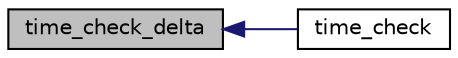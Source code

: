 digraph "time_check_delta"
{
  edge [fontname="Helvetica",fontsize="10",labelfontname="Helvetica",labelfontsize="10"];
  node [fontname="Helvetica",fontsize="10",shape=record];
  rankdir="LR";
  Node7846 [label="time_check_delta",height=0.2,width=0.4,color="black", fillcolor="grey75", style="filled", fontcolor="black"];
  Node7846 -> Node7847 [dir="back",color="midnightblue",fontsize="10",style="solid",fontname="Helvetica"];
  Node7847 [label="time_check",height=0.2,width=0.4,color="black", fillcolor="white", style="filled",URL="$d4/d74/util_8_c.html#a3e54f7e5a0326bf4b3de456ef318e9db"];
}

